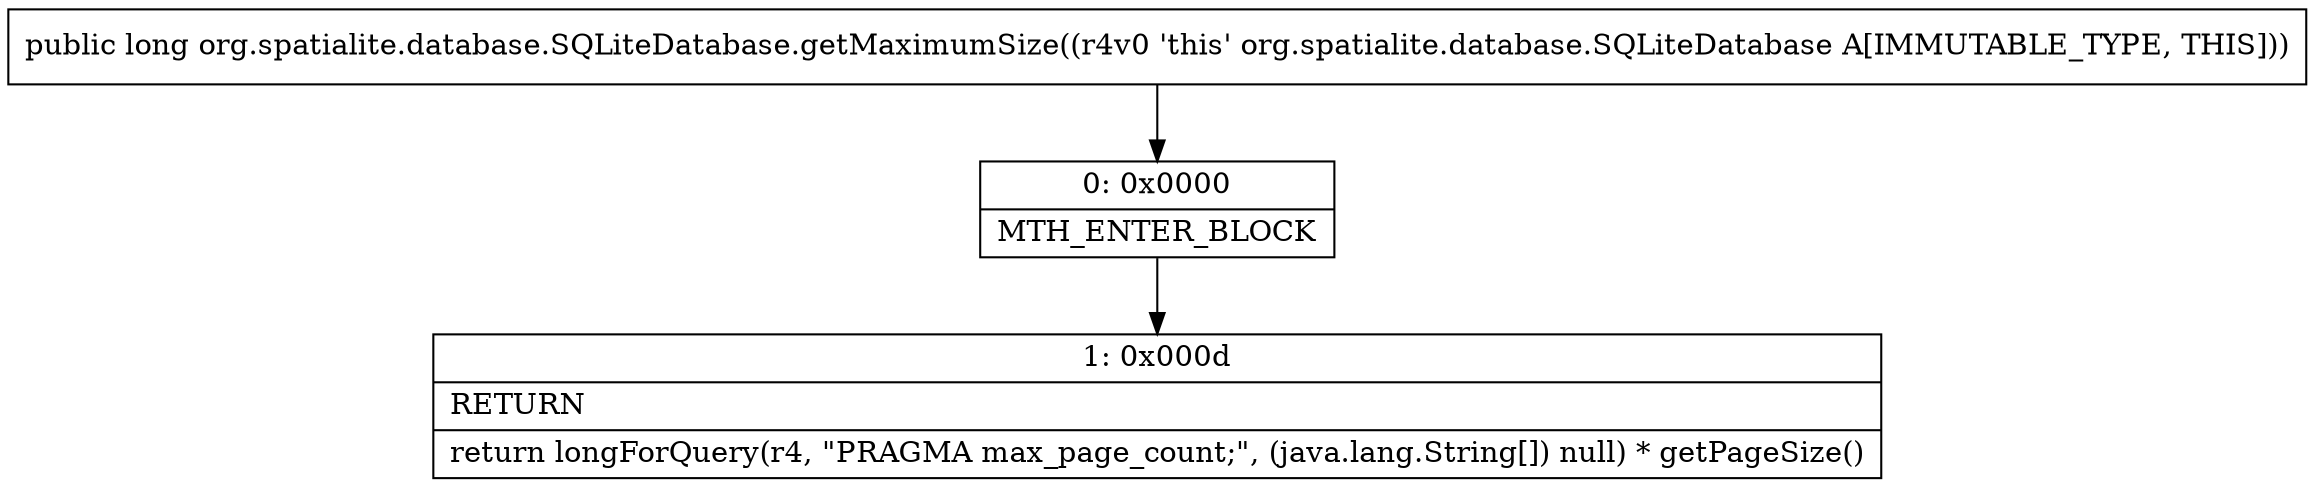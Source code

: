 digraph "CFG fororg.spatialite.database.SQLiteDatabase.getMaximumSize()J" {
Node_0 [shape=record,label="{0\:\ 0x0000|MTH_ENTER_BLOCK\l}"];
Node_1 [shape=record,label="{1\:\ 0x000d|RETURN\l|return longForQuery(r4, \"PRAGMA max_page_count;\", (java.lang.String[]) null) * getPageSize()\l}"];
MethodNode[shape=record,label="{public long org.spatialite.database.SQLiteDatabase.getMaximumSize((r4v0 'this' org.spatialite.database.SQLiteDatabase A[IMMUTABLE_TYPE, THIS])) }"];
MethodNode -> Node_0;
Node_0 -> Node_1;
}

